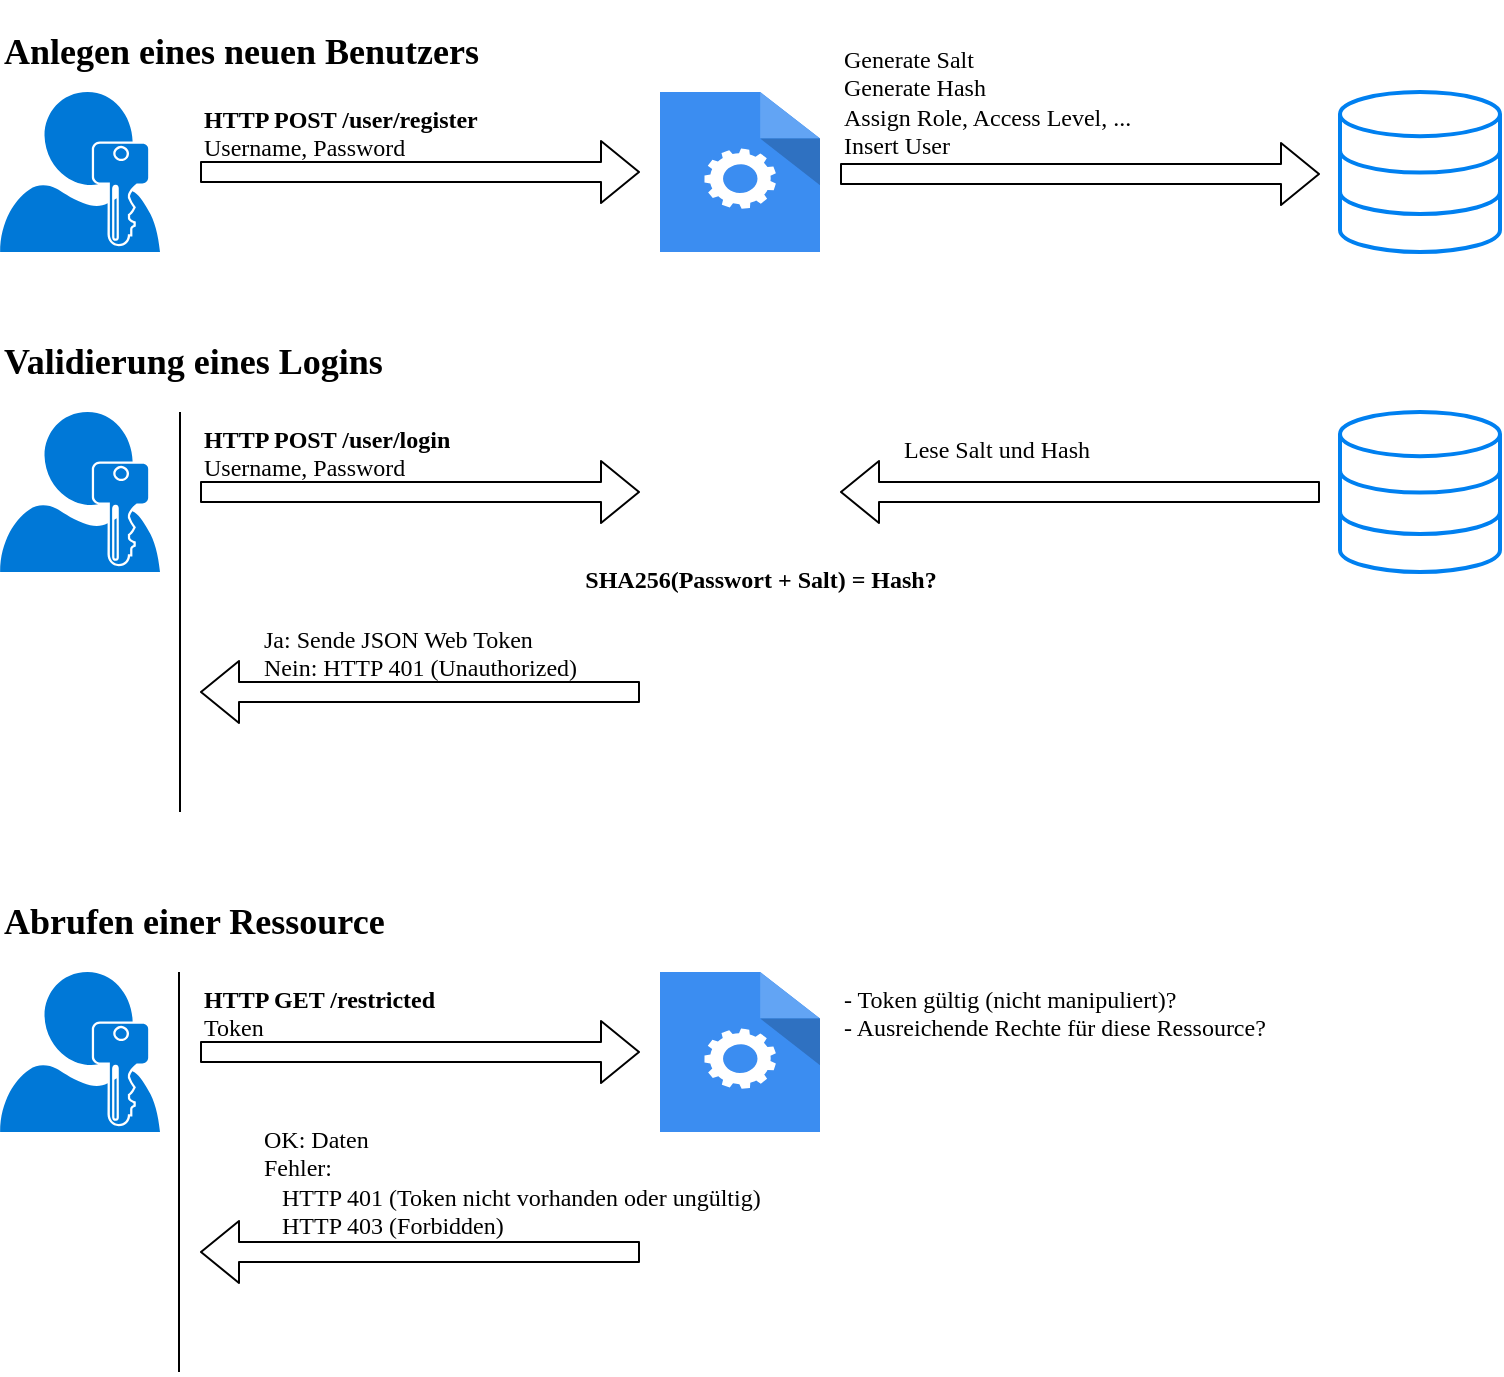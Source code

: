 <mxfile version="12.1.0" type="device" pages="1"><diagram id="gvLjtAsXtNymCLAswkDy" name="Page-1"><mxGraphModel dx="1422" dy="833" grid="1" gridSize="10" guides="1" tooltips="1" connect="1" arrows="1" fold="1" page="1" pageScale="1" pageWidth="827" pageHeight="1169" math="0" shadow="0"><root><mxCell id="0"/><mxCell id="1" parent="0"/><mxCell id="wsn6wkge-p9yKB5WlQPg-1" value="" style="shape=image;html=1;verticalAlign=top;verticalLabelPosition=bottom;labelBackgroundColor=#ffffff;imageAspect=0;image=https://cdn2.iconfinder.com/data/icons/elasto-online-store/26/00-ELASTOFONT-STORE-READY_compare2-128.png" parent="1" vertex="1"><mxGeometry x="360" y="220" width="80" height="80" as="geometry"/></mxCell><mxCell id="wsn6wkge-p9yKB5WlQPg-3" value="" style="html=1;verticalLabelPosition=bottom;align=center;labelBackgroundColor=#ffffff;verticalAlign=top;strokeWidth=2;strokeColor=#0080F0;fillColor=#ffffff;shadow=0;dashed=0;shape=mxgraph.ios7.icons.data;" parent="1" vertex="1"><mxGeometry x="700" y="60" width="80" height="80" as="geometry"/></mxCell><mxCell id="wsn6wkge-p9yKB5WlQPg-4" value="" style="pointerEvents=1;shadow=0;dashed=0;html=1;strokeColor=none;labelPosition=center;verticalLabelPosition=bottom;verticalAlign=top;align=center;shape=mxgraph.mscae.enterprise.user_permissions;fillColor=#0078D7;" parent="1" vertex="1"><mxGeometry x="30" y="60" width="80" height="80" as="geometry"/></mxCell><mxCell id="wsn6wkge-p9yKB5WlQPg-5" value="" style="shape=flexArrow;endArrow=classic;html=1;" parent="1" edge="1"><mxGeometry width="50" height="50" relative="1" as="geometry"><mxPoint x="130" y="100" as="sourcePoint"/><mxPoint x="350" y="100" as="targetPoint"/></mxGeometry></mxCell><mxCell id="wsn6wkge-p9yKB5WlQPg-6" value="" style="html=1;strokeColor=none;shadow=0;align=center;verticalAlign=top;fillColor=#3B8DF1;shape=mxgraph.gcp2.process" parent="1" vertex="1"><mxGeometry x="360" y="60" width="80" height="80" as="geometry"/></mxCell><mxCell id="wsn6wkge-p9yKB5WlQPg-9" value="" style="shape=flexArrow;endArrow=classic;html=1;" parent="1" edge="1"><mxGeometry width="50" height="50" relative="1" as="geometry"><mxPoint x="450" y="101" as="sourcePoint"/><mxPoint x="690" y="101" as="targetPoint"/></mxGeometry></mxCell><mxCell id="wsn6wkge-p9yKB5WlQPg-10" value="&lt;font&gt;Generate Salt&lt;br&gt;Generate Hash&lt;br&gt;Assign Role, Access Level, ...&lt;br&gt;Insert User&lt;br&gt;&lt;/font&gt;" style="text;html=1;strokeColor=none;fillColor=none;align=left;verticalAlign=top;whiteSpace=wrap;rounded=0;fontFamily=Verdana;" parent="1" vertex="1"><mxGeometry x="450" y="30" width="230" height="70" as="geometry"/></mxCell><mxCell id="wsn6wkge-p9yKB5WlQPg-11" value="&lt;font&gt;&lt;b&gt;HTTP POST /user/register&lt;/b&gt;&lt;br&gt;Username,&amp;nbsp;Password&lt;br&gt;&lt;/font&gt;" style="text;html=1;strokeColor=none;fillColor=none;align=left;verticalAlign=top;whiteSpace=wrap;rounded=0;fontFamily=Verdana;" parent="1" vertex="1"><mxGeometry x="130" y="60" width="230" height="40" as="geometry"/></mxCell><mxCell id="wsn6wkge-p9yKB5WlQPg-12" value="" style="html=1;verticalLabelPosition=bottom;align=center;labelBackgroundColor=#ffffff;verticalAlign=top;strokeWidth=2;strokeColor=#0080F0;fillColor=#ffffff;shadow=0;dashed=0;shape=mxgraph.ios7.icons.data;" parent="1" vertex="1"><mxGeometry x="700" y="220" width="80" height="80" as="geometry"/></mxCell><mxCell id="wsn6wkge-p9yKB5WlQPg-13" value="" style="pointerEvents=1;shadow=0;dashed=0;html=1;strokeColor=none;labelPosition=center;verticalLabelPosition=bottom;verticalAlign=top;align=center;shape=mxgraph.mscae.enterprise.user_permissions;fillColor=#0078D7;" parent="1" vertex="1"><mxGeometry x="30" y="220" width="80" height="80" as="geometry"/></mxCell><mxCell id="wsn6wkge-p9yKB5WlQPg-14" value="" style="shape=flexArrow;endArrow=classic;html=1;" parent="1" edge="1"><mxGeometry width="50" height="50" relative="1" as="geometry"><mxPoint x="130" y="260" as="sourcePoint"/><mxPoint x="350" y="260" as="targetPoint"/></mxGeometry></mxCell><mxCell id="wsn6wkge-p9yKB5WlQPg-16" value="" style="shape=flexArrow;endArrow=classic;html=1;" parent="1" edge="1"><mxGeometry width="50" height="50" relative="1" as="geometry"><mxPoint x="690" y="260" as="sourcePoint"/><mxPoint x="450" y="260" as="targetPoint"/></mxGeometry></mxCell><mxCell id="wsn6wkge-p9yKB5WlQPg-17" value="&lt;font&gt;Lese Salt und Hash&lt;br&gt;&lt;br&gt;&lt;/font&gt;" style="text;html=1;strokeColor=none;fillColor=none;align=left;verticalAlign=top;whiteSpace=wrap;rounded=0;fontFamily=Verdana;" parent="1" vertex="1"><mxGeometry x="480" y="225" width="130" height="30" as="geometry"/></mxCell><mxCell id="wsn6wkge-p9yKB5WlQPg-18" value="&lt;font&gt;&lt;b&gt;HTTP POST /user/login&lt;/b&gt;&lt;br&gt;Username,&amp;nbsp;Password&lt;br&gt;&lt;/font&gt;" style="text;html=1;strokeColor=none;fillColor=none;align=left;verticalAlign=top;whiteSpace=wrap;rounded=0;fontFamily=Verdana;" parent="1" vertex="1"><mxGeometry x="130" y="220" width="230" height="40" as="geometry"/></mxCell><mxCell id="wsn6wkge-p9yKB5WlQPg-19" value="&lt;font&gt;&lt;b&gt;SHA256(Passwort + Salt) = Hash?&lt;/b&gt;&lt;br&gt;&lt;/font&gt;" style="text;html=1;strokeColor=none;fillColor=none;align=center;verticalAlign=top;whiteSpace=wrap;rounded=0;fontFamily=Verdana;" parent="1" vertex="1"><mxGeometry x="277.5" y="290" width="265" height="30" as="geometry"/></mxCell><mxCell id="wsn6wkge-p9yKB5WlQPg-20" value="" style="shape=flexArrow;endArrow=classic;html=1;" parent="1" edge="1"><mxGeometry width="50" height="50" relative="1" as="geometry"><mxPoint x="350" y="360" as="sourcePoint"/><mxPoint x="130" y="360" as="targetPoint"/></mxGeometry></mxCell><mxCell id="wsn6wkge-p9yKB5WlQPg-21" value="&lt;font&gt;Ja: Sende JSON Web Token&lt;br&gt;Nein: HTTP 401 (Unauthorized)&lt;br&gt;&lt;/font&gt;" style="text;html=1;strokeColor=none;fillColor=none;align=left;verticalAlign=top;whiteSpace=wrap;rounded=0;fontFamily=Verdana;" parent="1" vertex="1"><mxGeometry x="160" y="320" width="230" height="40" as="geometry"/></mxCell><mxCell id="wsn6wkge-p9yKB5WlQPg-24" value="" style="pointerEvents=1;shadow=0;dashed=0;html=1;strokeColor=none;labelPosition=center;verticalLabelPosition=bottom;verticalAlign=top;align=center;shape=mxgraph.mscae.enterprise.user_permissions;fillColor=#0078D7;" parent="1" vertex="1"><mxGeometry x="30" y="500" width="80" height="80" as="geometry"/></mxCell><mxCell id="wsn6wkge-p9yKB5WlQPg-25" value="" style="shape=flexArrow;endArrow=classic;html=1;" parent="1" edge="1"><mxGeometry width="50" height="50" relative="1" as="geometry"><mxPoint x="130" y="540" as="sourcePoint"/><mxPoint x="350" y="540" as="targetPoint"/></mxGeometry></mxCell><mxCell id="wsn6wkge-p9yKB5WlQPg-28" value="&lt;font&gt;&lt;b&gt;HTTP GET /restricted&lt;/b&gt;&lt;br&gt;Token&lt;br&gt;&lt;/font&gt;" style="text;html=1;strokeColor=none;fillColor=none;align=left;verticalAlign=top;whiteSpace=wrap;rounded=0;fontFamily=Verdana;" parent="1" vertex="1"><mxGeometry x="130" y="500" width="230" height="40" as="geometry"/></mxCell><mxCell id="wsn6wkge-p9yKB5WlQPg-30" value="" style="shape=flexArrow;endArrow=classic;html=1;" parent="1" edge="1"><mxGeometry width="50" height="50" relative="1" as="geometry"><mxPoint x="350" y="640" as="sourcePoint"/><mxPoint x="130" y="640" as="targetPoint"/></mxGeometry></mxCell><mxCell id="wsn6wkge-p9yKB5WlQPg-31" value="&lt;font&gt;OK: Daten&lt;br&gt;Fehler: &lt;br&gt;&amp;nbsp; &amp;nbsp;HTTP 401 (Token nicht vorhanden oder ungültig)&lt;br&gt;&amp;nbsp; &amp;nbsp;HTTP 403 (Forbidden)&lt;br&gt;&lt;/font&gt;" style="text;html=1;strokeColor=none;fillColor=none;align=left;verticalAlign=top;whiteSpace=wrap;rounded=0;fontFamily=Verdana;" parent="1" vertex="1"><mxGeometry x="160" y="570" width="480" height="70" as="geometry"/></mxCell><mxCell id="wsn6wkge-p9yKB5WlQPg-32" value="" style="html=1;strokeColor=none;shadow=0;align=center;verticalAlign=top;fillColor=#3B8DF1;shape=mxgraph.gcp2.process" parent="1" vertex="1"><mxGeometry x="360" y="500" width="80" height="80" as="geometry"/></mxCell><mxCell id="wsn6wkge-p9yKB5WlQPg-33" value="&lt;font&gt;- Token gültig (nicht manipuliert)?&lt;br&gt;- Ausreichende Rechte für diese Ressource?&lt;br&gt;&lt;/font&gt;" style="text;html=1;strokeColor=none;fillColor=none;align=left;verticalAlign=top;whiteSpace=wrap;rounded=0;fontFamily=Verdana;" parent="1" vertex="1"><mxGeometry x="450" y="500" width="310" height="50" as="geometry"/></mxCell><mxCell id="wsn6wkge-p9yKB5WlQPg-34" value="" style="endArrow=none;html=1;fontFamily=Verdana;" parent="1" edge="1"><mxGeometry width="50" height="50" relative="1" as="geometry"><mxPoint x="120" y="420" as="sourcePoint"/><mxPoint x="120" y="220" as="targetPoint"/></mxGeometry></mxCell><mxCell id="wsn6wkge-p9yKB5WlQPg-35" value="" style="endArrow=none;html=1;fontFamily=Verdana;" parent="1" edge="1"><mxGeometry width="50" height="50" relative="1" as="geometry"><mxPoint x="119.5" y="700" as="sourcePoint"/><mxPoint x="119.5" y="500" as="targetPoint"/></mxGeometry></mxCell><mxCell id="wsn6wkge-p9yKB5WlQPg-36" value="&lt;h2&gt;&lt;font&gt;Anlegen eines neuen Benutzers&lt;/font&gt;&lt;/h2&gt;" style="text;html=1;strokeColor=none;fillColor=none;align=left;verticalAlign=middle;whiteSpace=wrap;rounded=0;fontFamily=Verdana;" parent="1" vertex="1"><mxGeometry x="30" y="20" width="340" height="40" as="geometry"/></mxCell><mxCell id="wsn6wkge-p9yKB5WlQPg-37" value="&lt;h2&gt;&lt;font&gt;Validierung eines Logins&lt;/font&gt;&lt;/h2&gt;" style="text;html=1;strokeColor=none;fillColor=none;align=left;verticalAlign=middle;whiteSpace=wrap;rounded=0;fontFamily=Verdana;" parent="1" vertex="1"><mxGeometry x="30" y="180" width="350" height="30" as="geometry"/></mxCell><mxCell id="wsn6wkge-p9yKB5WlQPg-38" value="&lt;h2&gt;&lt;font&gt;Abrufen einer Ressource&lt;/font&gt;&lt;/h2&gt;" style="text;html=1;strokeColor=none;fillColor=none;align=left;verticalAlign=middle;whiteSpace=wrap;rounded=0;fontFamily=Verdana;" parent="1" vertex="1"><mxGeometry x="30" y="460" width="350" height="30" as="geometry"/></mxCell></root></mxGraphModel></diagram></mxfile>